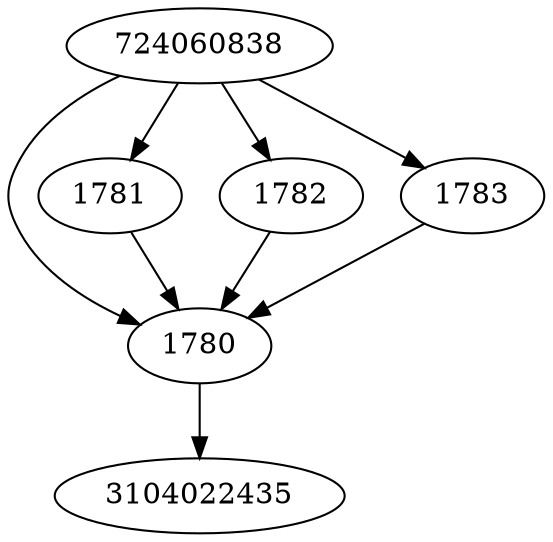 strict digraph  {
3104022435;
724060838;
1780;
1781;
1782;
1783;
724060838 -> 1780;
724060838 -> 1781;
724060838 -> 1782;
724060838 -> 1783;
1780 -> 3104022435;
1781 -> 1780;
1782 -> 1780;
1783 -> 1780;
}
